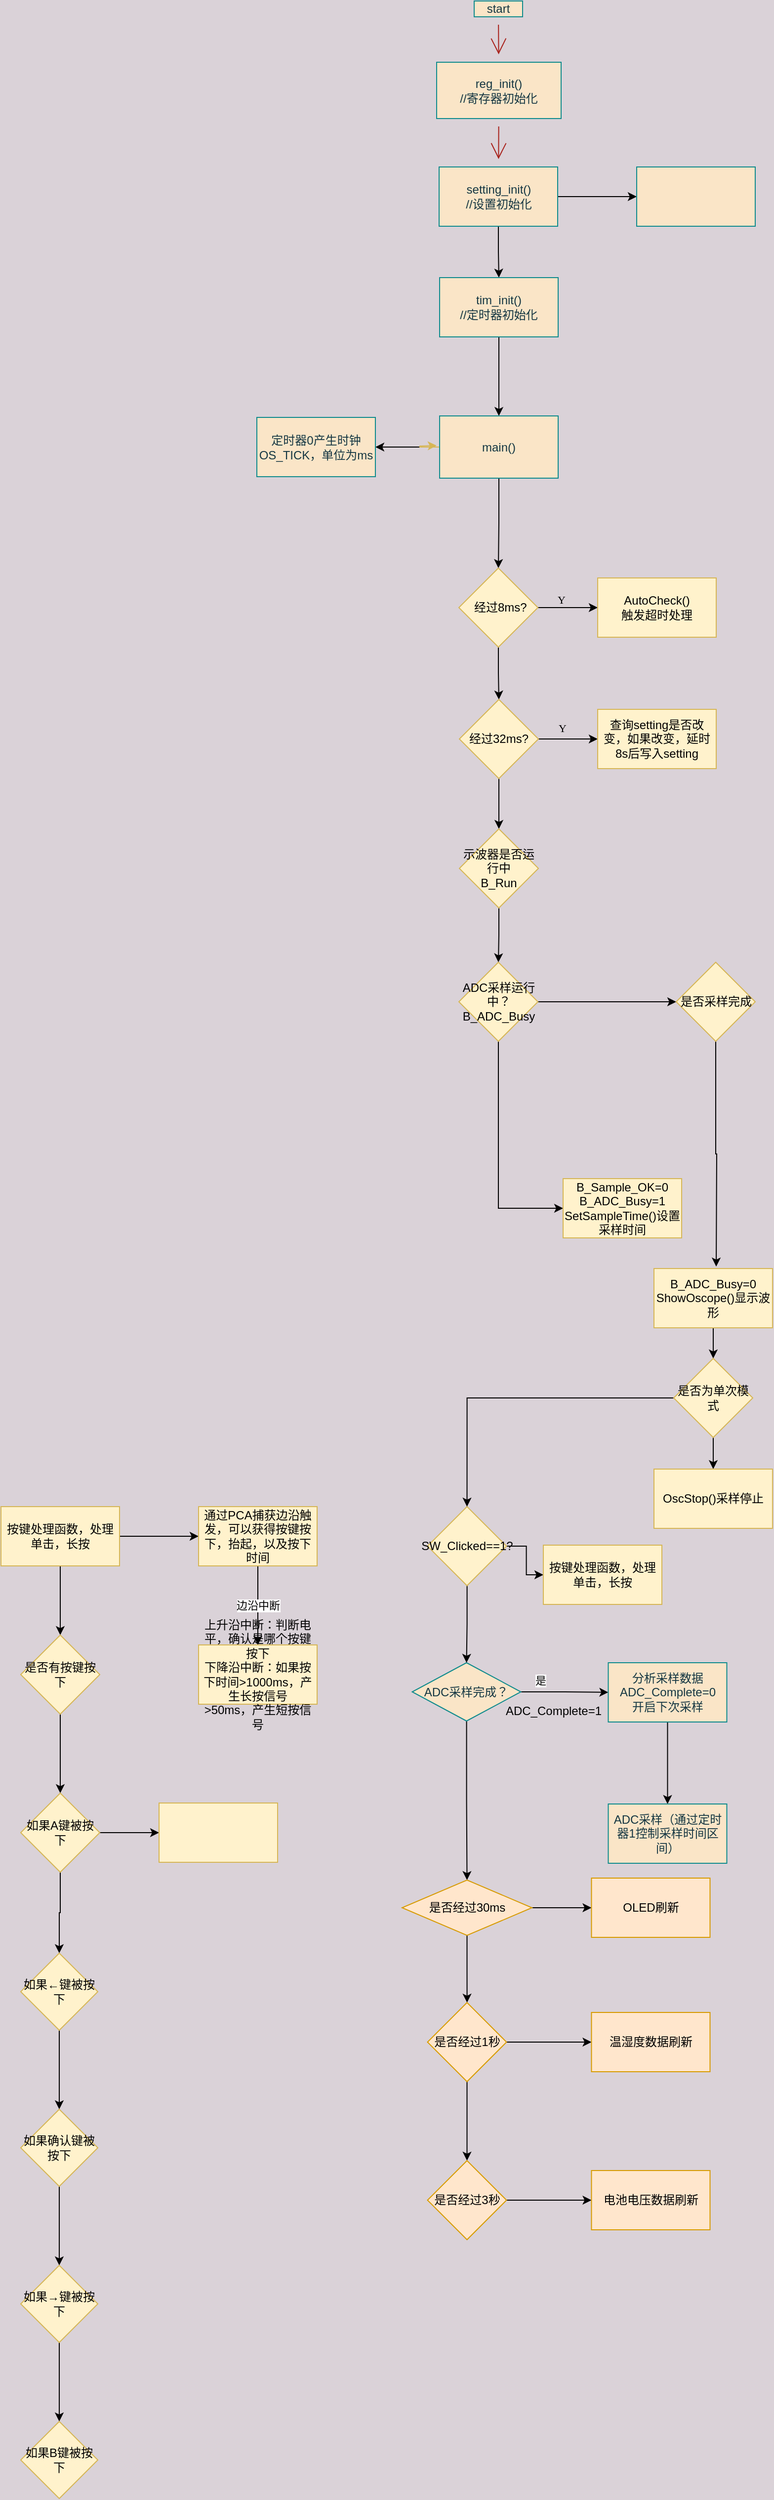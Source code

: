 <mxfile version="20.4.0" type="github">
  <diagram id="BkZl1Ah59tfYVWINneGr" name="第 1 页">
    <mxGraphModel dx="1012" dy="422" grid="1" gridSize="7" guides="1" tooltips="1" connect="1" arrows="1" fold="1" page="0" pageScale="1" pageWidth="827" pageHeight="1169" background="#DAD2D8" math="0" shadow="0">
      <root>
        <mxCell id="0" />
        <mxCell id="1" parent="0" />
        <mxCell id="6f3wX6zAka2Pvszb7TJ2-3" value="" style="edgeStyle=none;curved=1;rounded=0;orthogonalLoop=1;jettySize=auto;html=1;endArrow=open;startSize=14;endSize=14;sourcePerimeterSpacing=8;targetPerimeterSpacing=8;labelBackgroundColor=#DAD2D8;strokeColor=#A8201A;fontColor=#143642;" parent="1" source="6f3wX6zAka2Pvszb7TJ2-1" target="6f3wX6zAka2Pvszb7TJ2-2" edge="1">
          <mxGeometry relative="1" as="geometry" />
        </mxCell>
        <mxCell id="6f3wX6zAka2Pvszb7TJ2-1" value="start" style="rounded=0;whiteSpace=wrap;html=1;hachureGap=4;fillColor=#FAE5C7;strokeColor=#0F8B8D;fontColor=#143642;" parent="1" vertex="1">
          <mxGeometry x="206" y="329" width="49" height="16" as="geometry" />
        </mxCell>
        <mxCell id="6f3wX6zAka2Pvszb7TJ2-5" value="" style="edgeStyle=none;curved=1;rounded=0;orthogonalLoop=1;jettySize=auto;html=1;strokeColor=#A8201A;fontColor=#143642;endArrow=open;startSize=14;endSize=14;sourcePerimeterSpacing=8;targetPerimeterSpacing=8;fillColor=#FAE5C7;" parent="1" source="6f3wX6zAka2Pvszb7TJ2-2" target="6f3wX6zAka2Pvszb7TJ2-4" edge="1">
          <mxGeometry relative="1" as="geometry" />
        </mxCell>
        <mxCell id="6f3wX6zAka2Pvszb7TJ2-2" value="reg_init()&lt;br&gt;//寄存器初始化" style="html=1;hachureGap=4;fillColor=#FAE5C7;strokeColor=#0F8B8D;fontColor=#143642;labelPosition=center;verticalLabelPosition=middle;align=center;verticalAlign=middle;whiteSpace=wrap;" parent="1" vertex="1">
          <mxGeometry x="168" y="391" width="126" height="57" as="geometry" />
        </mxCell>
        <mxCell id="UHOyfvRLF857A_-6xwos-2" value="" style="edgeStyle=orthogonalEdgeStyle;rounded=0;orthogonalLoop=1;jettySize=auto;html=1;" parent="1" source="6f3wX6zAka2Pvszb7TJ2-4" target="UHOyfvRLF857A_-6xwos-1" edge="1">
          <mxGeometry relative="1" as="geometry" />
        </mxCell>
        <mxCell id="ePAYCiFz9OMyFFIcOWC3-16" value="" style="edgeStyle=orthogonalEdgeStyle;rounded=0;orthogonalLoop=1;jettySize=auto;html=1;" parent="1" source="6f3wX6zAka2Pvszb7TJ2-4" target="ePAYCiFz9OMyFFIcOWC3-15" edge="1">
          <mxGeometry relative="1" as="geometry" />
        </mxCell>
        <mxCell id="6f3wX6zAka2Pvszb7TJ2-4" value="setting_init()&lt;br&gt;//设置初始化" style="whiteSpace=wrap;html=1;hachureGap=4;strokeColor=#0F8B8D;fontColor=#143642;fillColor=#FAE5C7;" parent="1" vertex="1">
          <mxGeometry x="170.505" y="497" width="120" height="60" as="geometry" />
        </mxCell>
        <mxCell id="UHOyfvRLF857A_-6xwos-4" value="" style="edgeStyle=orthogonalEdgeStyle;rounded=0;orthogonalLoop=1;jettySize=auto;html=1;" parent="1" source="UHOyfvRLF857A_-6xwos-1" target="UHOyfvRLF857A_-6xwos-3" edge="1">
          <mxGeometry relative="1" as="geometry" />
        </mxCell>
        <mxCell id="UHOyfvRLF857A_-6xwos-1" value="tim_init()&lt;br&gt;//定时器初始化" style="whiteSpace=wrap;html=1;fillColor=#FAE5C7;strokeColor=#0F8B8D;fontColor=#143642;hachureGap=4;" parent="1" vertex="1">
          <mxGeometry x="171.005" y="609" width="120" height="60" as="geometry" />
        </mxCell>
        <mxCell id="ePAYCiFz9OMyFFIcOWC3-2" value="" style="edgeStyle=orthogonalEdgeStyle;rounded=0;orthogonalLoop=1;jettySize=auto;html=1;" parent="1" source="UHOyfvRLF857A_-6xwos-3" target="ePAYCiFz9OMyFFIcOWC3-1" edge="1">
          <mxGeometry relative="1" as="geometry" />
        </mxCell>
        <mxCell id="ePAYCiFz9OMyFFIcOWC3-5" style="edgeStyle=orthogonalEdgeStyle;rounded=0;orthogonalLoop=1;jettySize=auto;html=1;fillColor=#fff2cc;strokeColor=#d6b656;" parent="1" source="UHOyfvRLF857A_-6xwos-3" edge="1">
          <mxGeometry relative="1" as="geometry">
            <mxPoint x="168" y="779" as="targetPoint" />
          </mxGeometry>
        </mxCell>
        <mxCell id="TwIQ8ZYdI352qfS8hWMv-5" style="edgeStyle=orthogonalEdgeStyle;rounded=0;orthogonalLoop=1;jettySize=auto;html=1;" parent="1" source="UHOyfvRLF857A_-6xwos-3" target="TwIQ8ZYdI352qfS8hWMv-6" edge="1">
          <mxGeometry relative="1" as="geometry">
            <mxPoint x="231.01" y="882" as="targetPoint" />
          </mxGeometry>
        </mxCell>
        <mxCell id="UHOyfvRLF857A_-6xwos-3" value="main()" style="whiteSpace=wrap;html=1;fillColor=#FAE5C7;strokeColor=#0F8B8D;fontColor=#143642;hachureGap=4;" parent="1" vertex="1">
          <mxGeometry x="171.01" y="749" width="120" height="63" as="geometry" />
        </mxCell>
        <mxCell id="UHOyfvRLF857A_-6xwos-10" value="" style="edgeStyle=orthogonalEdgeStyle;rounded=0;orthogonalLoop=1;jettySize=auto;html=1;" parent="1" source="UHOyfvRLF857A_-6xwos-7" target="UHOyfvRLF857A_-6xwos-9" edge="1">
          <mxGeometry relative="1" as="geometry" />
        </mxCell>
        <mxCell id="UHOyfvRLF857A_-6xwos-14" value="是" style="edgeLabel;html=1;align=center;verticalAlign=middle;resizable=0;points=[];" parent="UHOyfvRLF857A_-6xwos-10" vertex="1" connectable="0">
          <mxGeometry x="0.187" y="2" relative="1" as="geometry">
            <mxPoint x="-33" y="-10" as="offset" />
          </mxGeometry>
        </mxCell>
        <mxCell id="UHOyfvRLF857A_-6xwos-17" style="edgeStyle=orthogonalEdgeStyle;rounded=0;orthogonalLoop=1;jettySize=auto;html=1;" parent="1" source="UHOyfvRLF857A_-6xwos-7" target="UHOyfvRLF857A_-6xwos-18" edge="1">
          <mxGeometry relative="1" as="geometry">
            <mxPoint x="198.245" y="2203" as="targetPoint" />
          </mxGeometry>
        </mxCell>
        <mxCell id="UHOyfvRLF857A_-6xwos-7" value="ADC采样完成？" style="rhombus;whiteSpace=wrap;html=1;fillColor=#FAE5C7;strokeColor=#0F8B8D;fontColor=#143642;hachureGap=4;" parent="1" vertex="1">
          <mxGeometry x="143.25" y="2011" width="109.99" height="59" as="geometry" />
        </mxCell>
        <mxCell id="UHOyfvRLF857A_-6xwos-12" value="" style="edgeStyle=orthogonalEdgeStyle;rounded=0;orthogonalLoop=1;jettySize=auto;html=1;" parent="1" source="UHOyfvRLF857A_-6xwos-9" target="UHOyfvRLF857A_-6xwos-11" edge="1">
          <mxGeometry relative="1" as="geometry" />
        </mxCell>
        <mxCell id="UHOyfvRLF857A_-6xwos-9" value="分析采样数据&lt;br&gt;ADC_Complete=0&lt;br&gt;开启下次采样" style="whiteSpace=wrap;html=1;fillColor=#FAE5C7;strokeColor=#0F8B8D;fontColor=#143642;hachureGap=4;" parent="1" vertex="1">
          <mxGeometry x="341.745" y="2011" width="120" height="60" as="geometry" />
        </mxCell>
        <mxCell id="UHOyfvRLF857A_-6xwos-11" value="ADC采样（通过定时器1控制采样时间区间）" style="whiteSpace=wrap;html=1;fillColor=#FAE5C7;strokeColor=#0F8B8D;fontColor=#143642;hachureGap=4;" parent="1" vertex="1">
          <mxGeometry x="341.745" y="2154" width="120" height="60" as="geometry" />
        </mxCell>
        <mxCell id="UHOyfvRLF857A_-6xwos-20" value="" style="edgeStyle=orthogonalEdgeStyle;rounded=0;orthogonalLoop=1;jettySize=auto;html=1;" parent="1" source="UHOyfvRLF857A_-6xwos-18" target="UHOyfvRLF857A_-6xwos-19" edge="1">
          <mxGeometry relative="1" as="geometry" />
        </mxCell>
        <mxCell id="UHOyfvRLF857A_-6xwos-26" value="" style="edgeStyle=orthogonalEdgeStyle;rounded=0;orthogonalLoop=1;jettySize=auto;html=1;" parent="1" source="UHOyfvRLF857A_-6xwos-18" target="UHOyfvRLF857A_-6xwos-25" edge="1">
          <mxGeometry relative="1" as="geometry" />
        </mxCell>
        <mxCell id="UHOyfvRLF857A_-6xwos-18" value="是否经过30ms" style="rhombus;whiteSpace=wrap;html=1;fillColor=#ffe6cc;strokeColor=#d79b00;" parent="1" vertex="1">
          <mxGeometry x="133" y="2231" width="131.5" height="56" as="geometry" />
        </mxCell>
        <mxCell id="UHOyfvRLF857A_-6xwos-19" value="OLED刷新" style="whiteSpace=wrap;html=1;fillColor=#ffe6cc;strokeColor=#d79b00;" parent="1" vertex="1">
          <mxGeometry x="324.74" y="2229" width="120" height="60" as="geometry" />
        </mxCell>
        <mxCell id="UHOyfvRLF857A_-6xwos-28" value="" style="edgeStyle=orthogonalEdgeStyle;rounded=0;orthogonalLoop=1;jettySize=auto;html=1;" parent="1" source="UHOyfvRLF857A_-6xwos-25" target="UHOyfvRLF857A_-6xwos-27" edge="1">
          <mxGeometry relative="1" as="geometry" />
        </mxCell>
        <mxCell id="UHOyfvRLF857A_-6xwos-30" value="" style="edgeStyle=orthogonalEdgeStyle;rounded=0;orthogonalLoop=1;jettySize=auto;html=1;" parent="1" source="UHOyfvRLF857A_-6xwos-25" target="UHOyfvRLF857A_-6xwos-29" edge="1">
          <mxGeometry relative="1" as="geometry" />
        </mxCell>
        <mxCell id="UHOyfvRLF857A_-6xwos-25" value="是否经过1秒" style="rhombus;whiteSpace=wrap;html=1;fillColor=#ffe6cc;strokeColor=#d79b00;" parent="1" vertex="1">
          <mxGeometry x="158.75" y="2355" width="80" height="80" as="geometry" />
        </mxCell>
        <mxCell id="UHOyfvRLF857A_-6xwos-27" value="温湿度数据刷新" style="whiteSpace=wrap;html=1;fillColor=#ffe6cc;strokeColor=#d79b00;" parent="1" vertex="1">
          <mxGeometry x="324.74" y="2365" width="120" height="60" as="geometry" />
        </mxCell>
        <mxCell id="UHOyfvRLF857A_-6xwos-32" value="" style="edgeStyle=orthogonalEdgeStyle;rounded=0;orthogonalLoop=1;jettySize=auto;html=1;" parent="1" source="UHOyfvRLF857A_-6xwos-29" target="UHOyfvRLF857A_-6xwos-31" edge="1">
          <mxGeometry relative="1" as="geometry" />
        </mxCell>
        <mxCell id="UHOyfvRLF857A_-6xwos-29" value="是否经过3秒" style="rhombus;whiteSpace=wrap;html=1;fillColor=#ffe6cc;strokeColor=#d79b00;" parent="1" vertex="1">
          <mxGeometry x="158.75" y="2515" width="80" height="80" as="geometry" />
        </mxCell>
        <mxCell id="UHOyfvRLF857A_-6xwos-31" value="电池电压数据刷新" style="whiteSpace=wrap;html=1;fillColor=#ffe6cc;strokeColor=#d79b00;" parent="1" vertex="1">
          <mxGeometry x="324.74" y="2525" width="120" height="60" as="geometry" />
        </mxCell>
        <mxCell id="UHOyfvRLF857A_-6xwos-33" value="ADC_Complete=1" style="text;html=1;align=center;verticalAlign=middle;resizable=0;points=[];autosize=1;strokeColor=none;fillColor=none;" parent="1" vertex="1">
          <mxGeometry x="226.74" y="2042" width="119" height="35" as="geometry" />
        </mxCell>
        <mxCell id="ePAYCiFz9OMyFFIcOWC3-1" value="定时器0产生时钟OS_TICK，单位为ms" style="whiteSpace=wrap;html=1;fillColor=#FAE5C7;strokeColor=#0F8B8D;fontColor=#143642;hachureGap=4;" parent="1" vertex="1">
          <mxGeometry x="-14.005" y="750.5" width="120" height="60" as="geometry" />
        </mxCell>
        <mxCell id="ePAYCiFz9OMyFFIcOWC3-14" value="" style="edgeStyle=orthogonalEdgeStyle;rounded=0;orthogonalLoop=1;jettySize=auto;html=1;" parent="1" source="ePAYCiFz9OMyFFIcOWC3-12" target="ePAYCiFz9OMyFFIcOWC3-13" edge="1">
          <mxGeometry relative="1" as="geometry" />
        </mxCell>
        <mxCell id="TwIQ8ZYdI352qfS8hWMv-3" style="edgeStyle=orthogonalEdgeStyle;rounded=0;orthogonalLoop=1;jettySize=auto;html=1;entryX=0.5;entryY=0;entryDx=0;entryDy=0;" parent="1" source="ePAYCiFz9OMyFFIcOWC3-12" target="UHOyfvRLF857A_-6xwos-7" edge="1">
          <mxGeometry relative="1" as="geometry" />
        </mxCell>
        <mxCell id="ePAYCiFz9OMyFFIcOWC3-12" value="SW_Clicked==1?" style="rhombus;whiteSpace=wrap;html=1;fillColor=#fff2cc;strokeColor=#d6b656;" parent="1" vertex="1">
          <mxGeometry x="158.75" y="1853" width="80" height="80" as="geometry" />
        </mxCell>
        <mxCell id="ePAYCiFz9OMyFFIcOWC3-13" value="按键处理函数，处理单击，长按" style="whiteSpace=wrap;html=1;fillColor=#fff2cc;strokeColor=#d6b656;" parent="1" vertex="1">
          <mxGeometry x="276.01" y="1892" width="120" height="60" as="geometry" />
        </mxCell>
        <mxCell id="ePAYCiFz9OMyFFIcOWC3-15" value="" style="whiteSpace=wrap;html=1;fillColor=#FAE5C7;strokeColor=#0F8B8D;fontColor=#143642;hachureGap=4;" parent="1" vertex="1">
          <mxGeometry x="370.505" y="497" width="120" height="60" as="geometry" />
        </mxCell>
        <mxCell id="TwIQ8ZYdI352qfS8hWMv-8" value="" style="edgeStyle=orthogonalEdgeStyle;rounded=0;orthogonalLoop=1;jettySize=auto;html=1;fontFamily=Times New Roman;fontStyle=1" parent="1" source="TwIQ8ZYdI352qfS8hWMv-6" target="TwIQ8ZYdI352qfS8hWMv-7" edge="1">
          <mxGeometry relative="1" as="geometry" />
        </mxCell>
        <mxCell id="0US6c-2p4XbCj-V_sGnL-3" value="Y" style="edgeLabel;html=1;align=center;verticalAlign=bottom;resizable=0;points=[];fontFamily=Times New Roman;labelBackgroundColor=none;labelPosition=center;verticalLabelPosition=top;" vertex="1" connectable="0" parent="TwIQ8ZYdI352qfS8hWMv-8">
          <mxGeometry x="-0.233" relative="1" as="geometry">
            <mxPoint as="offset" />
          </mxGeometry>
        </mxCell>
        <mxCell id="TwIQ8ZYdI352qfS8hWMv-10" value="" style="edgeStyle=orthogonalEdgeStyle;rounded=0;orthogonalLoop=1;jettySize=auto;html=1;" parent="1" source="TwIQ8ZYdI352qfS8hWMv-6" target="TwIQ8ZYdI352qfS8hWMv-9" edge="1">
          <mxGeometry relative="1" as="geometry" />
        </mxCell>
        <mxCell id="TwIQ8ZYdI352qfS8hWMv-6" value="&amp;nbsp;经过8ms?" style="rhombus;whiteSpace=wrap;html=1;fillColor=#fff2cc;strokeColor=#d6b656;" parent="1" vertex="1">
          <mxGeometry x="190.5" y="903" width="80" height="80" as="geometry" />
        </mxCell>
        <mxCell id="TwIQ8ZYdI352qfS8hWMv-7" value="&lt;div&gt;AutoCheck()&lt;/div&gt;&lt;div&gt;触发超时处理&lt;/div&gt;" style="whiteSpace=wrap;html=1;fillColor=#fff2cc;strokeColor=#d6b656;" parent="1" vertex="1">
          <mxGeometry x="331.01" y="913" width="120" height="60" as="geometry" />
        </mxCell>
        <mxCell id="TwIQ8ZYdI352qfS8hWMv-12" value="" style="edgeStyle=orthogonalEdgeStyle;rounded=0;orthogonalLoop=1;jettySize=auto;html=1;" parent="1" source="TwIQ8ZYdI352qfS8hWMv-9" target="TwIQ8ZYdI352qfS8hWMv-11" edge="1">
          <mxGeometry relative="1" as="geometry" />
        </mxCell>
        <mxCell id="0US6c-2p4XbCj-V_sGnL-4" value="Y" style="edgeLabel;html=1;align=center;verticalAlign=bottom;resizable=0;points=[];fontFamily=Times New Roman;labelPosition=center;verticalLabelPosition=top;labelBackgroundColor=none;" vertex="1" connectable="0" parent="TwIQ8ZYdI352qfS8hWMv-12">
          <mxGeometry x="-0.206" y="3" relative="1" as="geometry">
            <mxPoint as="offset" />
          </mxGeometry>
        </mxCell>
        <mxCell id="TwIQ8ZYdI352qfS8hWMv-14" value="" style="edgeStyle=orthogonalEdgeStyle;rounded=0;orthogonalLoop=1;jettySize=auto;html=1;" parent="1" source="TwIQ8ZYdI352qfS8hWMv-9" target="TwIQ8ZYdI352qfS8hWMv-13" edge="1">
          <mxGeometry relative="1" as="geometry" />
        </mxCell>
        <mxCell id="TwIQ8ZYdI352qfS8hWMv-9" value="经过32ms?" style="rhombus;whiteSpace=wrap;html=1;fillColor=#fff2cc;strokeColor=#d6b656;" parent="1" vertex="1">
          <mxGeometry x="191.01" y="1036" width="80" height="80" as="geometry" />
        </mxCell>
        <mxCell id="TwIQ8ZYdI352qfS8hWMv-11" value="查询setting是否改变，如果改变，延时8s后写入setting" style="whiteSpace=wrap;html=1;fillColor=#fff2cc;strokeColor=#d6b656;" parent="1" vertex="1">
          <mxGeometry x="331.01" y="1046" width="120" height="60" as="geometry" />
        </mxCell>
        <mxCell id="TwIQ8ZYdI352qfS8hWMv-16" value="" style="edgeStyle=orthogonalEdgeStyle;rounded=0;orthogonalLoop=1;jettySize=auto;html=1;" parent="1" source="TwIQ8ZYdI352qfS8hWMv-13" target="TwIQ8ZYdI352qfS8hWMv-15" edge="1">
          <mxGeometry relative="1" as="geometry" />
        </mxCell>
        <mxCell id="TwIQ8ZYdI352qfS8hWMv-13" value="&lt;div&gt;示波器是否运行中&lt;/div&gt;&lt;div&gt;B_Run&lt;/div&gt;" style="rhombus;whiteSpace=wrap;html=1;fillColor=#fff2cc;strokeColor=#d6b656;" parent="1" vertex="1">
          <mxGeometry x="191.01" y="1167" width="80" height="80" as="geometry" />
        </mxCell>
        <mxCell id="TwIQ8ZYdI352qfS8hWMv-18" value="" style="edgeStyle=orthogonalEdgeStyle;rounded=0;orthogonalLoop=1;jettySize=auto;html=1;" parent="1" source="TwIQ8ZYdI352qfS8hWMv-15" target="TwIQ8ZYdI352qfS8hWMv-17" edge="1">
          <mxGeometry relative="1" as="geometry">
            <Array as="points">
              <mxPoint x="231" y="1551" />
            </Array>
          </mxGeometry>
        </mxCell>
        <mxCell id="lcdHQG1R-LOQCLIEp8kP-1" style="edgeStyle=orthogonalEdgeStyle;rounded=0;orthogonalLoop=1;jettySize=auto;html=1;" parent="1" source="TwIQ8ZYdI352qfS8hWMv-15" target="lcdHQG1R-LOQCLIEp8kP-2" edge="1">
          <mxGeometry relative="1" as="geometry">
            <mxPoint x="483" y="1484" as="targetPoint" />
          </mxGeometry>
        </mxCell>
        <mxCell id="TwIQ8ZYdI352qfS8hWMv-15" value="&lt;div&gt;ADC采样运行中？&lt;/div&gt;&lt;div&gt;B_ADC_Busy&lt;/div&gt;" style="rhombus;whiteSpace=wrap;html=1;fillColor=#fff2cc;strokeColor=#d6b656;" parent="1" vertex="1">
          <mxGeometry x="190.5" y="1302" width="80" height="80" as="geometry" />
        </mxCell>
        <mxCell id="TwIQ8ZYdI352qfS8hWMv-17" value="&lt;div&gt;B_Sample_OK=0&lt;/div&gt;&lt;div&gt;B_ADC_Busy=1&lt;/div&gt;&lt;div&gt;SetSampleTime()设置采样时间&lt;/div&gt;&lt;div&gt;&lt;/div&gt;&lt;div&gt;&lt;/div&gt;" style="whiteSpace=wrap;html=1;fillColor=#fff2cc;strokeColor=#d6b656;" parent="1" vertex="1">
          <mxGeometry x="296.01" y="1521" width="120" height="60" as="geometry" />
        </mxCell>
        <mxCell id="0US6c-2p4XbCj-V_sGnL-1" style="edgeStyle=orthogonalEdgeStyle;rounded=0;orthogonalLoop=1;jettySize=auto;html=1;" edge="1" parent="1" source="lcdHQG1R-LOQCLIEp8kP-2">
          <mxGeometry relative="1" as="geometry">
            <mxPoint x="451" y="1610" as="targetPoint" />
          </mxGeometry>
        </mxCell>
        <mxCell id="lcdHQG1R-LOQCLIEp8kP-2" value="是否采样完成" style="rhombus;whiteSpace=wrap;html=1;fillColor=#fff2cc;strokeColor=#d6b656;" parent="1" vertex="1">
          <mxGeometry x="410.51" y="1302" width="80" height="80" as="geometry" />
        </mxCell>
        <mxCell id="lcdHQG1R-LOQCLIEp8kP-6" value="" style="edgeStyle=orthogonalEdgeStyle;rounded=0;orthogonalLoop=1;jettySize=auto;html=1;" parent="1" source="lcdHQG1R-LOQCLIEp8kP-3" target="lcdHQG1R-LOQCLIEp8kP-5" edge="1">
          <mxGeometry relative="1" as="geometry" />
        </mxCell>
        <mxCell id="lcdHQG1R-LOQCLIEp8kP-3" value="&lt;div&gt;B_ADC_Busy=0&lt;/div&gt;&lt;div&gt;ShowOscope()显示波形&lt;/div&gt;" style="whiteSpace=wrap;html=1;fillColor=#fff2cc;strokeColor=#d6b656;" parent="1" vertex="1">
          <mxGeometry x="388" y="1612" width="120" height="60" as="geometry" />
        </mxCell>
        <mxCell id="lcdHQG1R-LOQCLIEp8kP-10" value="" style="edgeStyle=orthogonalEdgeStyle;rounded=0;orthogonalLoop=1;jettySize=auto;html=1;" parent="1" source="lcdHQG1R-LOQCLIEp8kP-5" target="lcdHQG1R-LOQCLIEp8kP-9" edge="1">
          <mxGeometry relative="1" as="geometry" />
        </mxCell>
        <mxCell id="0US6c-2p4XbCj-V_sGnL-2" style="edgeStyle=orthogonalEdgeStyle;rounded=0;orthogonalLoop=1;jettySize=auto;html=1;entryX=0.5;entryY=0;entryDx=0;entryDy=0;" edge="1" parent="1" source="lcdHQG1R-LOQCLIEp8kP-5" target="ePAYCiFz9OMyFFIcOWC3-12">
          <mxGeometry relative="1" as="geometry" />
        </mxCell>
        <mxCell id="lcdHQG1R-LOQCLIEp8kP-5" value="是否为单次模式" style="rhombus;whiteSpace=wrap;html=1;fillColor=#fff2cc;strokeColor=#d6b656;" parent="1" vertex="1">
          <mxGeometry x="408" y="1703" width="80" height="80" as="geometry" />
        </mxCell>
        <mxCell id="lcdHQG1R-LOQCLIEp8kP-9" value="OscStop()采样停止" style="whiteSpace=wrap;html=1;fillColor=#fff2cc;strokeColor=#d6b656;" parent="1" vertex="1">
          <mxGeometry x="388" y="1815" width="120" height="60" as="geometry" />
        </mxCell>
        <mxCell id="lcdHQG1R-LOQCLIEp8kP-17" value="" style="edgeStyle=orthogonalEdgeStyle;rounded=0;orthogonalLoop=1;jettySize=auto;html=1;" parent="1" source="lcdHQG1R-LOQCLIEp8kP-15" target="lcdHQG1R-LOQCLIEp8kP-16" edge="1">
          <mxGeometry relative="1" as="geometry" />
        </mxCell>
        <mxCell id="lcdHQG1R-LOQCLIEp8kP-19" value="" style="edgeStyle=orthogonalEdgeStyle;rounded=0;orthogonalLoop=1;jettySize=auto;html=1;" parent="1" source="lcdHQG1R-LOQCLIEp8kP-15" target="lcdHQG1R-LOQCLIEp8kP-18" edge="1">
          <mxGeometry relative="1" as="geometry" />
        </mxCell>
        <mxCell id="lcdHQG1R-LOQCLIEp8kP-15" value="按键处理函数，处理单击，长按" style="whiteSpace=wrap;html=1;fillColor=#fff2cc;strokeColor=#d6b656;" parent="1" vertex="1">
          <mxGeometry x="-273" y="1853" width="120" height="60" as="geometry" />
        </mxCell>
        <mxCell id="lcdHQG1R-LOQCLIEp8kP-24" value="" style="edgeStyle=orthogonalEdgeStyle;rounded=0;orthogonalLoop=1;jettySize=auto;html=1;" parent="1" source="lcdHQG1R-LOQCLIEp8kP-16" target="lcdHQG1R-LOQCLIEp8kP-23" edge="1">
          <mxGeometry relative="1" as="geometry" />
        </mxCell>
        <mxCell id="lcdHQG1R-LOQCLIEp8kP-16" value="是否有按键按下" style="rhombus;whiteSpace=wrap;html=1;fillColor=#fff2cc;strokeColor=#d6b656;" parent="1" vertex="1">
          <mxGeometry x="-253" y="1983" width="80" height="80" as="geometry" />
        </mxCell>
        <mxCell id="lcdHQG1R-LOQCLIEp8kP-21" value="&lt;div&gt;边沿中断&lt;/div&gt;" style="edgeStyle=orthogonalEdgeStyle;rounded=0;orthogonalLoop=1;jettySize=auto;html=1;" parent="1" source="lcdHQG1R-LOQCLIEp8kP-18" target="lcdHQG1R-LOQCLIEp8kP-20" edge="1">
          <mxGeometry relative="1" as="geometry" />
        </mxCell>
        <mxCell id="lcdHQG1R-LOQCLIEp8kP-18" value="通过PCA捕获边沿触发，可以获得按键按下，抬起，以及按下时间" style="whiteSpace=wrap;html=1;fillColor=#fff2cc;strokeColor=#d6b656;" parent="1" vertex="1">
          <mxGeometry x="-73" y="1853" width="120" height="60" as="geometry" />
        </mxCell>
        <mxCell id="lcdHQG1R-LOQCLIEp8kP-20" value="&lt;div&gt;上升沿中断：判断电平，确认是哪个按键按下&lt;/div&gt;&lt;div&gt;下降沿中断：如果按下时间&amp;gt;1000ms，产生长按信号&lt;/div&gt;&lt;div&gt;&amp;gt;50ms，产生短按信号&lt;/div&gt;" style="whiteSpace=wrap;html=1;fillColor=#fff2cc;strokeColor=#d6b656;" parent="1" vertex="1">
          <mxGeometry x="-73" y="1993" width="120" height="60" as="geometry" />
        </mxCell>
        <mxCell id="lcdHQG1R-LOQCLIEp8kP-26" value="" style="edgeStyle=orthogonalEdgeStyle;rounded=0;orthogonalLoop=1;jettySize=auto;html=1;" parent="1" source="lcdHQG1R-LOQCLIEp8kP-23" target="lcdHQG1R-LOQCLIEp8kP-25" edge="1">
          <mxGeometry relative="1" as="geometry" />
        </mxCell>
        <mxCell id="lcdHQG1R-LOQCLIEp8kP-28" value="" style="edgeStyle=orthogonalEdgeStyle;rounded=0;orthogonalLoop=1;jettySize=auto;html=1;" parent="1" source="lcdHQG1R-LOQCLIEp8kP-23" target="lcdHQG1R-LOQCLIEp8kP-27" edge="1">
          <mxGeometry relative="1" as="geometry" />
        </mxCell>
        <mxCell id="lcdHQG1R-LOQCLIEp8kP-23" value="如果A键被按下" style="rhombus;whiteSpace=wrap;html=1;fillColor=#fff2cc;strokeColor=#d6b656;" parent="1" vertex="1">
          <mxGeometry x="-253" y="2143" width="80" height="80" as="geometry" />
        </mxCell>
        <mxCell id="lcdHQG1R-LOQCLIEp8kP-25" value="" style="whiteSpace=wrap;html=1;fillColor=#fff2cc;strokeColor=#d6b656;" parent="1" vertex="1">
          <mxGeometry x="-113" y="2153" width="120" height="60" as="geometry" />
        </mxCell>
        <mxCell id="lcdHQG1R-LOQCLIEp8kP-30" value="" style="edgeStyle=orthogonalEdgeStyle;rounded=0;orthogonalLoop=1;jettySize=auto;html=1;" parent="1" source="lcdHQG1R-LOQCLIEp8kP-27" target="lcdHQG1R-LOQCLIEp8kP-29" edge="1">
          <mxGeometry relative="1" as="geometry" />
        </mxCell>
        <mxCell id="lcdHQG1R-LOQCLIEp8kP-27" value="如果←键被按下" style="rhombus;whiteSpace=wrap;html=1;fillColor=#fff2cc;strokeColor=#d6b656;" parent="1" vertex="1">
          <mxGeometry x="-253" y="2305" width="78" height="78" as="geometry" />
        </mxCell>
        <mxCell id="lcdHQG1R-LOQCLIEp8kP-32" value="" style="edgeStyle=orthogonalEdgeStyle;rounded=0;orthogonalLoop=1;jettySize=auto;html=1;" parent="1" source="lcdHQG1R-LOQCLIEp8kP-29" target="lcdHQG1R-LOQCLIEp8kP-31" edge="1">
          <mxGeometry relative="1" as="geometry" />
        </mxCell>
        <mxCell id="lcdHQG1R-LOQCLIEp8kP-29" value="如果确认键被按下" style="rhombus;whiteSpace=wrap;html=1;fillColor=#fff2cc;strokeColor=#d6b656;" parent="1" vertex="1">
          <mxGeometry x="-253" y="2463" width="78" height="78" as="geometry" />
        </mxCell>
        <mxCell id="lcdHQG1R-LOQCLIEp8kP-34" value="" style="edgeStyle=orthogonalEdgeStyle;rounded=0;orthogonalLoop=1;jettySize=auto;html=1;" parent="1" source="lcdHQG1R-LOQCLIEp8kP-31" target="lcdHQG1R-LOQCLIEp8kP-33" edge="1">
          <mxGeometry relative="1" as="geometry" />
        </mxCell>
        <mxCell id="lcdHQG1R-LOQCLIEp8kP-31" value="如果→键被按下" style="rhombus;whiteSpace=wrap;html=1;fillColor=#fff2cc;strokeColor=#d6b656;" parent="1" vertex="1">
          <mxGeometry x="-253" y="2621" width="78" height="78" as="geometry" />
        </mxCell>
        <mxCell id="lcdHQG1R-LOQCLIEp8kP-33" value="如果B键被按下" style="rhombus;whiteSpace=wrap;html=1;fillColor=#fff2cc;strokeColor=#d6b656;" parent="1" vertex="1">
          <mxGeometry x="-253" y="2779" width="78" height="78" as="geometry" />
        </mxCell>
      </root>
    </mxGraphModel>
  </diagram>
</mxfile>

